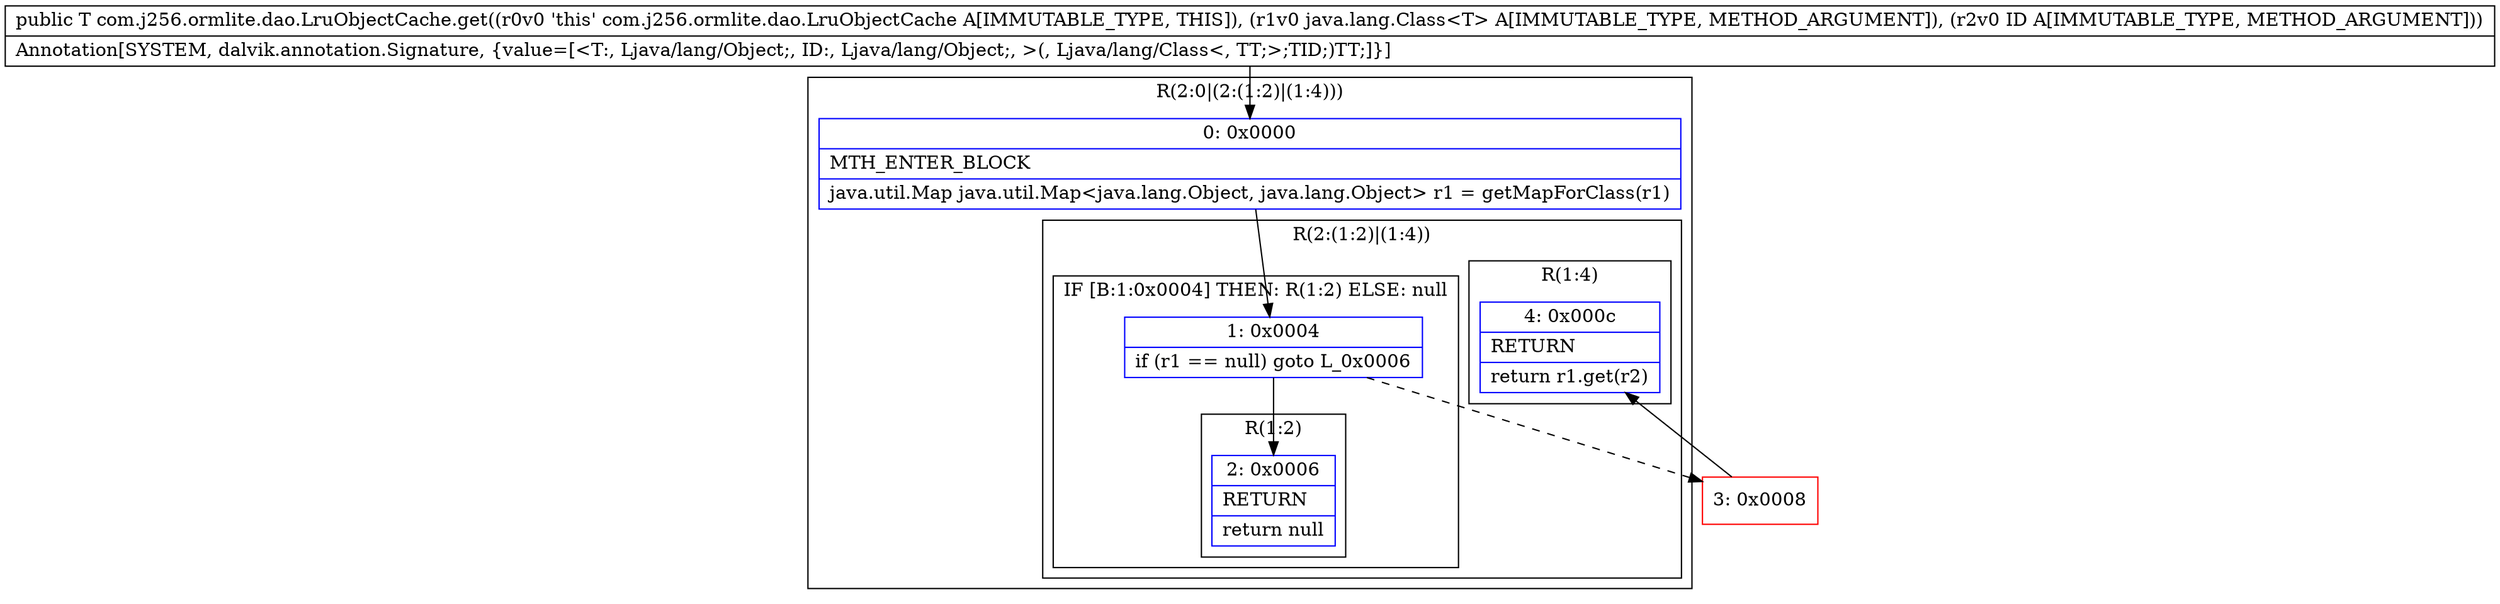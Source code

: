 digraph "CFG forcom.j256.ormlite.dao.LruObjectCache.get(Ljava\/lang\/Class;Ljava\/lang\/Object;)Ljava\/lang\/Object;" {
subgraph cluster_Region_1323609888 {
label = "R(2:0|(2:(1:2)|(1:4)))";
node [shape=record,color=blue];
Node_0 [shape=record,label="{0\:\ 0x0000|MTH_ENTER_BLOCK\l|java.util.Map java.util.Map\<java.lang.Object, java.lang.Object\> r1 = getMapForClass(r1)\l}"];
subgraph cluster_Region_1279767587 {
label = "R(2:(1:2)|(1:4))";
node [shape=record,color=blue];
subgraph cluster_IfRegion_890453344 {
label = "IF [B:1:0x0004] THEN: R(1:2) ELSE: null";
node [shape=record,color=blue];
Node_1 [shape=record,label="{1\:\ 0x0004|if (r1 == null) goto L_0x0006\l}"];
subgraph cluster_Region_1769207582 {
label = "R(1:2)";
node [shape=record,color=blue];
Node_2 [shape=record,label="{2\:\ 0x0006|RETURN\l|return null\l}"];
}
}
subgraph cluster_Region_468848289 {
label = "R(1:4)";
node [shape=record,color=blue];
Node_4 [shape=record,label="{4\:\ 0x000c|RETURN\l|return r1.get(r2)\l}"];
}
}
}
Node_3 [shape=record,color=red,label="{3\:\ 0x0008}"];
MethodNode[shape=record,label="{public T com.j256.ormlite.dao.LruObjectCache.get((r0v0 'this' com.j256.ormlite.dao.LruObjectCache A[IMMUTABLE_TYPE, THIS]), (r1v0 java.lang.Class\<T\> A[IMMUTABLE_TYPE, METHOD_ARGUMENT]), (r2v0 ID A[IMMUTABLE_TYPE, METHOD_ARGUMENT]))  | Annotation[SYSTEM, dalvik.annotation.Signature, \{value=[\<T:, Ljava\/lang\/Object;, ID:, Ljava\/lang\/Object;, \>(, Ljava\/lang\/Class\<, TT;\>;TID;)TT;]\}]\l}"];
MethodNode -> Node_0;
Node_0 -> Node_1;
Node_1 -> Node_2;
Node_1 -> Node_3[style=dashed];
Node_3 -> Node_4;
}

